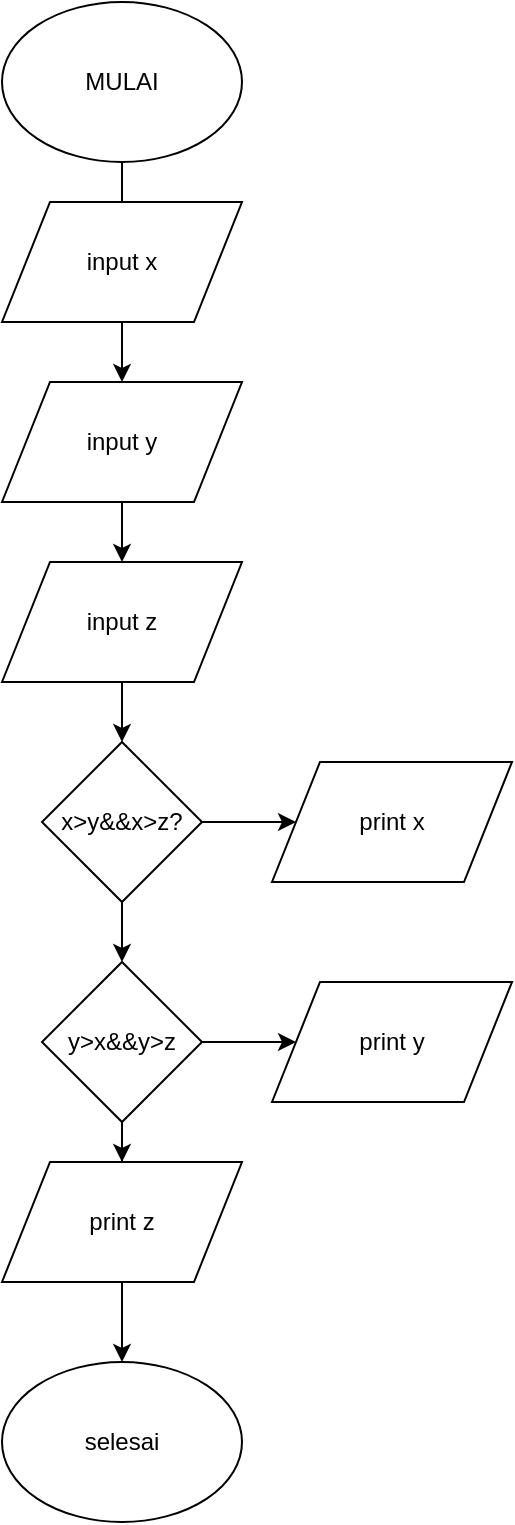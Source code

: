 <mxfile version="13.0.3" type="device"><diagram id="tRM_o5Fj3ZLWGGA1Fkw-" name="Page-1"><mxGraphModel dx="868" dy="510" grid="1" gridSize="10" guides="1" tooltips="1" connect="1" arrows="1" fold="1" page="1" pageScale="1" pageWidth="850" pageHeight="1100" math="0" shadow="0"><root><mxCell id="0"/><mxCell id="1" parent="0"/><mxCell id="06lM8prmSR4KYFduvVum-3" value="" style="edgeStyle=orthogonalEdgeStyle;rounded=0;orthogonalLoop=1;jettySize=auto;html=1;" parent="1" source="06lM8prmSR4KYFduvVum-1" edge="1"><mxGeometry relative="1" as="geometry"><mxPoint x="350" y="200" as="targetPoint"/></mxGeometry></mxCell><mxCell id="06lM8prmSR4KYFduvVum-1" value="MULAI" style="ellipse;whiteSpace=wrap;html=1;" parent="1" vertex="1"><mxGeometry x="290" y="40" width="120" height="80" as="geometry"/></mxCell><mxCell id="06lM8prmSR4KYFduvVum-8" value="" style="edgeStyle=orthogonalEdgeStyle;rounded=0;orthogonalLoop=1;jettySize=auto;html=1;" parent="1" source="06lM8prmSR4KYFduvVum-4" edge="1"><mxGeometry relative="1" as="geometry"><mxPoint x="350" y="230" as="targetPoint"/></mxGeometry></mxCell><mxCell id="06lM8prmSR4KYFduvVum-4" value="input x" style="shape=parallelogram;perimeter=parallelogramPerimeter;whiteSpace=wrap;html=1;" parent="1" vertex="1"><mxGeometry x="290" y="140" width="120" height="60" as="geometry"/></mxCell><mxCell id="9MyC2A1Er-ff9KA7eCgG-3" value="" style="edgeStyle=orthogonalEdgeStyle;rounded=0;orthogonalLoop=1;jettySize=auto;html=1;" edge="1" parent="1" source="9MyC2A1Er-ff9KA7eCgG-1" target="9MyC2A1Er-ff9KA7eCgG-2"><mxGeometry relative="1" as="geometry"/></mxCell><mxCell id="9MyC2A1Er-ff9KA7eCgG-1" value="input y" style="shape=parallelogram;perimeter=parallelogramPerimeter;whiteSpace=wrap;html=1;" vertex="1" parent="1"><mxGeometry x="290" y="230" width="120" height="60" as="geometry"/></mxCell><mxCell id="9MyC2A1Er-ff9KA7eCgG-13" value="" style="edgeStyle=orthogonalEdgeStyle;rounded=0;orthogonalLoop=1;jettySize=auto;html=1;" edge="1" parent="1" source="9MyC2A1Er-ff9KA7eCgG-2" target="9MyC2A1Er-ff9KA7eCgG-4"><mxGeometry relative="1" as="geometry"/></mxCell><mxCell id="9MyC2A1Er-ff9KA7eCgG-2" value="input z" style="shape=parallelogram;perimeter=parallelogramPerimeter;whiteSpace=wrap;html=1;" vertex="1" parent="1"><mxGeometry x="290" y="320" width="120" height="60" as="geometry"/></mxCell><mxCell id="9MyC2A1Er-ff9KA7eCgG-14" value="" style="edgeStyle=orthogonalEdgeStyle;rounded=0;orthogonalLoop=1;jettySize=auto;html=1;" edge="1" parent="1" source="9MyC2A1Er-ff9KA7eCgG-4" target="9MyC2A1Er-ff9KA7eCgG-10"><mxGeometry relative="1" as="geometry"/></mxCell><mxCell id="9MyC2A1Er-ff9KA7eCgG-15" value="" style="edgeStyle=orthogonalEdgeStyle;rounded=0;orthogonalLoop=1;jettySize=auto;html=1;" edge="1" parent="1" source="9MyC2A1Er-ff9KA7eCgG-4" target="9MyC2A1Er-ff9KA7eCgG-7"><mxGeometry relative="1" as="geometry"/></mxCell><mxCell id="9MyC2A1Er-ff9KA7eCgG-4" value="x&amp;gt;y&amp;amp;&amp;amp;x&amp;gt;z?" style="rhombus;whiteSpace=wrap;html=1;" vertex="1" parent="1"><mxGeometry x="310" y="410" width="80" height="80" as="geometry"/></mxCell><mxCell id="9MyC2A1Er-ff9KA7eCgG-16" value="" style="edgeStyle=orthogonalEdgeStyle;rounded=0;orthogonalLoop=1;jettySize=auto;html=1;" edge="1" parent="1" source="9MyC2A1Er-ff9KA7eCgG-7" target="9MyC2A1Er-ff9KA7eCgG-11"><mxGeometry relative="1" as="geometry"/></mxCell><mxCell id="9MyC2A1Er-ff9KA7eCgG-17" value="" style="edgeStyle=orthogonalEdgeStyle;rounded=0;orthogonalLoop=1;jettySize=auto;html=1;" edge="1" parent="1" source="9MyC2A1Er-ff9KA7eCgG-7" target="9MyC2A1Er-ff9KA7eCgG-12"><mxGeometry relative="1" as="geometry"/></mxCell><mxCell id="9MyC2A1Er-ff9KA7eCgG-7" value="y&amp;gt;x&amp;amp;&amp;amp;y&amp;gt;z" style="rhombus;whiteSpace=wrap;html=1;" vertex="1" parent="1"><mxGeometry x="310" y="520" width="80" height="80" as="geometry"/></mxCell><mxCell id="9MyC2A1Er-ff9KA7eCgG-10" value="print x" style="shape=parallelogram;perimeter=parallelogramPerimeter;whiteSpace=wrap;html=1;" vertex="1" parent="1"><mxGeometry x="425" y="420" width="120" height="60" as="geometry"/></mxCell><mxCell id="9MyC2A1Er-ff9KA7eCgG-11" value="print y" style="shape=parallelogram;perimeter=parallelogramPerimeter;whiteSpace=wrap;html=1;" vertex="1" parent="1"><mxGeometry x="425" y="530" width="120" height="60" as="geometry"/></mxCell><mxCell id="9MyC2A1Er-ff9KA7eCgG-19" value="" style="edgeStyle=orthogonalEdgeStyle;rounded=0;orthogonalLoop=1;jettySize=auto;html=1;" edge="1" parent="1" source="9MyC2A1Er-ff9KA7eCgG-12" target="9MyC2A1Er-ff9KA7eCgG-18"><mxGeometry relative="1" as="geometry"/></mxCell><mxCell id="9MyC2A1Er-ff9KA7eCgG-12" value="print z" style="shape=parallelogram;perimeter=parallelogramPerimeter;whiteSpace=wrap;html=1;" vertex="1" parent="1"><mxGeometry x="290" y="620" width="120" height="60" as="geometry"/></mxCell><mxCell id="9MyC2A1Er-ff9KA7eCgG-18" value="selesai" style="ellipse;whiteSpace=wrap;html=1;" vertex="1" parent="1"><mxGeometry x="290" y="720" width="120" height="80" as="geometry"/></mxCell></root></mxGraphModel></diagram></mxfile>